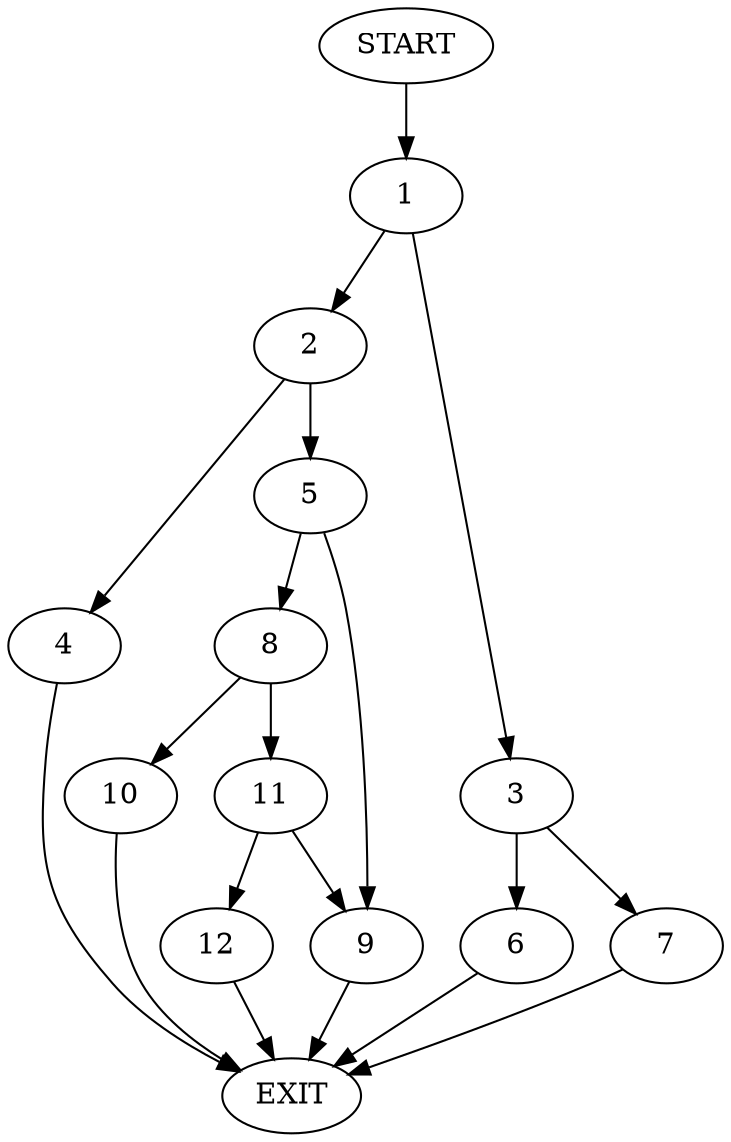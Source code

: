 digraph {
0 [label="START"]
13 [label="EXIT"]
0 -> 1
1 -> 2
1 -> 3
2 -> 4
2 -> 5
3 -> 6
3 -> 7
6 -> 13
7 -> 13
4 -> 13
5 -> 8
5 -> 9
9 -> 13
8 -> 10
8 -> 11
10 -> 13
11 -> 12
11 -> 9
12 -> 13
}
